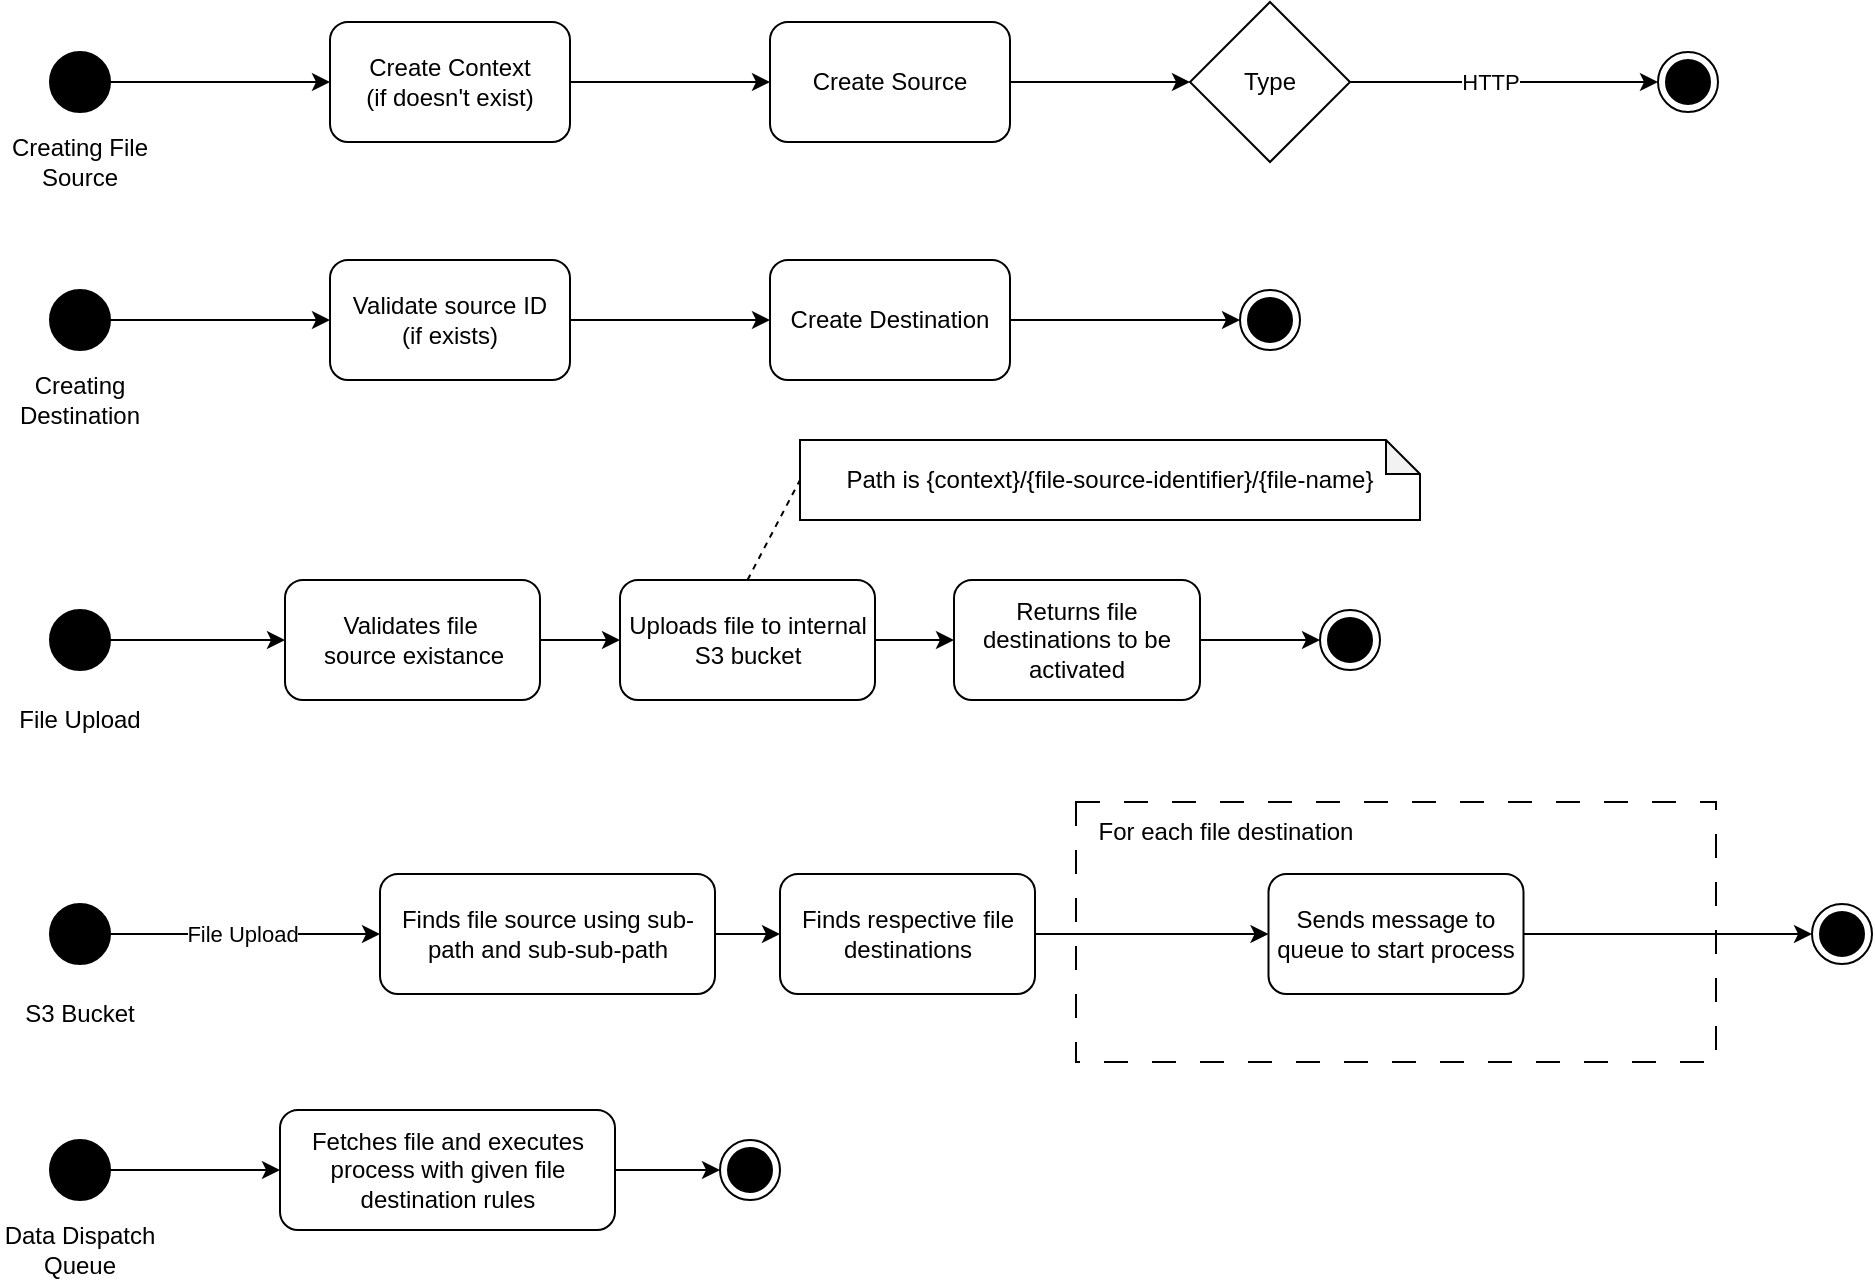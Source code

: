 <mxfile version="24.0.4" type="device">
  <diagram name="Page-1" id="Rv2aFheENejMZHzS5Uh_">
    <mxGraphModel dx="1616" dy="986" grid="1" gridSize="10" guides="1" tooltips="1" connect="1" arrows="1" fold="1" page="1" pageScale="1" pageWidth="1200" pageHeight="1920" math="0" shadow="0">
      <root>
        <mxCell id="0" />
        <mxCell id="1" parent="0" />
        <mxCell id="VkW6b-gVFQfEakxSfKHw-3" value="" style="ellipse;html=1;shape=endState;fillColor=strokeColor;" parent="1" vertex="1">
          <mxGeometry x="889" y="70" width="30" height="30" as="geometry" />
        </mxCell>
        <mxCell id="VkW6b-gVFQfEakxSfKHw-6" value="Type" style="rhombus;whiteSpace=wrap;html=1;" parent="1" vertex="1">
          <mxGeometry x="655" y="45" width="80" height="80" as="geometry" />
        </mxCell>
        <mxCell id="VkW6b-gVFQfEakxSfKHw-7" value="Create Context&lt;br&gt;(if doesn&#39;t exist)" style="rounded=1;whiteSpace=wrap;html=1;" parent="1" vertex="1">
          <mxGeometry x="225" y="55" width="120" height="60" as="geometry" />
        </mxCell>
        <mxCell id="VkW6b-gVFQfEakxSfKHw-8" value="Create Source" style="rounded=1;whiteSpace=wrap;html=1;" parent="1" vertex="1">
          <mxGeometry x="445" y="55" width="120" height="60" as="geometry" />
        </mxCell>
        <mxCell id="VkW6b-gVFQfEakxSfKHw-10" value="" style="endArrow=classic;html=1;rounded=0;exitX=1;exitY=0.5;exitDx=0;exitDy=0;entryX=0;entryY=0.5;entryDx=0;entryDy=0;" parent="1" source="VkW6b-gVFQfEakxSfKHw-6" target="VkW6b-gVFQfEakxSfKHw-3" edge="1">
          <mxGeometry width="50" height="50" relative="1" as="geometry">
            <mxPoint x="775" y="90" as="sourcePoint" />
            <mxPoint x="915" y="210" as="targetPoint" />
          </mxGeometry>
        </mxCell>
        <mxCell id="VkW6b-gVFQfEakxSfKHw-11" value="HTTP" style="edgeLabel;html=1;align=center;verticalAlign=middle;resizable=0;points=[];" parent="VkW6b-gVFQfEakxSfKHw-10" vertex="1" connectable="0">
          <mxGeometry x="-0.565" y="-4" relative="1" as="geometry">
            <mxPoint x="36" y="-4" as="offset" />
          </mxGeometry>
        </mxCell>
        <mxCell id="VkW6b-gVFQfEakxSfKHw-12" value="" style="endArrow=classic;html=1;rounded=0;entryX=0;entryY=0.5;entryDx=0;entryDy=0;exitX=1;exitY=0.5;exitDx=0;exitDy=0;" parent="1" source="VkW6b-gVFQfEakxSfKHw-2" target="VkW6b-gVFQfEakxSfKHw-7" edge="1">
          <mxGeometry width="50" height="50" relative="1" as="geometry">
            <mxPoint x="185" y="240" as="sourcePoint" />
            <mxPoint x="235" y="190" as="targetPoint" />
          </mxGeometry>
        </mxCell>
        <mxCell id="VkW6b-gVFQfEakxSfKHw-13" value="" style="endArrow=classic;html=1;rounded=0;entryX=0;entryY=0.5;entryDx=0;entryDy=0;exitX=1;exitY=0.5;exitDx=0;exitDy=0;" parent="1" source="VkW6b-gVFQfEakxSfKHw-7" target="VkW6b-gVFQfEakxSfKHw-8" edge="1">
          <mxGeometry width="50" height="50" relative="1" as="geometry">
            <mxPoint x="405" y="200" as="sourcePoint" />
            <mxPoint x="515" y="200" as="targetPoint" />
          </mxGeometry>
        </mxCell>
        <mxCell id="VkW6b-gVFQfEakxSfKHw-14" value="" style="endArrow=classic;html=1;rounded=0;entryX=0;entryY=0.5;entryDx=0;entryDy=0;exitX=1;exitY=0.5;exitDx=0;exitDy=0;" parent="1" source="VkW6b-gVFQfEakxSfKHw-8" target="VkW6b-gVFQfEakxSfKHw-6" edge="1">
          <mxGeometry width="50" height="50" relative="1" as="geometry">
            <mxPoint x="535" y="190" as="sourcePoint" />
            <mxPoint x="635" y="190" as="targetPoint" />
          </mxGeometry>
        </mxCell>
        <mxCell id="WHa7WncdGfwafQWbongh-2" value="" style="group" parent="1" vertex="1" connectable="0">
          <mxGeometry x="60" y="70" width="80" height="70" as="geometry" />
        </mxCell>
        <mxCell id="VkW6b-gVFQfEakxSfKHw-2" value="" style="ellipse;fillColor=strokeColor;html=1;" parent="WHa7WncdGfwafQWbongh-2" vertex="1">
          <mxGeometry x="25" width="30" height="30" as="geometry" />
        </mxCell>
        <mxCell id="WHa7WncdGfwafQWbongh-1" value="Creating File Source" style="text;html=1;strokeColor=none;fillColor=none;align=center;verticalAlign=middle;whiteSpace=wrap;rounded=0;" parent="WHa7WncdGfwafQWbongh-2" vertex="1">
          <mxGeometry y="40" width="80" height="30" as="geometry" />
        </mxCell>
        <mxCell id="WHa7WncdGfwafQWbongh-3" value="" style="ellipse;html=1;shape=endState;fillColor=strokeColor;" parent="1" vertex="1">
          <mxGeometry x="680" y="189" width="30" height="30" as="geometry" />
        </mxCell>
        <mxCell id="WHa7WncdGfwafQWbongh-5" value="Validate source ID&lt;br&gt;(if exists)" style="rounded=1;whiteSpace=wrap;html=1;" parent="1" vertex="1">
          <mxGeometry x="225" y="174" width="120" height="60" as="geometry" />
        </mxCell>
        <mxCell id="WHa7WncdGfwafQWbongh-6" value="Create Destination" style="rounded=1;whiteSpace=wrap;html=1;" parent="1" vertex="1">
          <mxGeometry x="445" y="174" width="120" height="60" as="geometry" />
        </mxCell>
        <mxCell id="WHa7WncdGfwafQWbongh-9" value="" style="endArrow=classic;html=1;rounded=0;entryX=0;entryY=0.5;entryDx=0;entryDy=0;exitX=1;exitY=0.5;exitDx=0;exitDy=0;" parent="1" source="WHa7WncdGfwafQWbongh-13" target="WHa7WncdGfwafQWbongh-5" edge="1">
          <mxGeometry width="50" height="50" relative="1" as="geometry">
            <mxPoint x="185" y="359" as="sourcePoint" />
            <mxPoint x="235" y="309" as="targetPoint" />
          </mxGeometry>
        </mxCell>
        <mxCell id="WHa7WncdGfwafQWbongh-10" value="" style="endArrow=classic;html=1;rounded=0;entryX=0;entryY=0.5;entryDx=0;entryDy=0;exitX=1;exitY=0.5;exitDx=0;exitDy=0;" parent="1" source="WHa7WncdGfwafQWbongh-5" target="WHa7WncdGfwafQWbongh-6" edge="1">
          <mxGeometry width="50" height="50" relative="1" as="geometry">
            <mxPoint x="405" y="319" as="sourcePoint" />
            <mxPoint x="515" y="319" as="targetPoint" />
          </mxGeometry>
        </mxCell>
        <mxCell id="WHa7WncdGfwafQWbongh-11" value="" style="endArrow=classic;html=1;rounded=0;entryX=0;entryY=0.5;entryDx=0;entryDy=0;exitX=1;exitY=0.5;exitDx=0;exitDy=0;" parent="1" source="WHa7WncdGfwafQWbongh-6" target="WHa7WncdGfwafQWbongh-3" edge="1">
          <mxGeometry width="50" height="50" relative="1" as="geometry">
            <mxPoint x="535" y="309" as="sourcePoint" />
            <mxPoint x="655.0" y="204" as="targetPoint" />
          </mxGeometry>
        </mxCell>
        <mxCell id="WHa7WncdGfwafQWbongh-12" value="" style="group" parent="1" vertex="1" connectable="0">
          <mxGeometry x="60" y="189" width="80" height="70" as="geometry" />
        </mxCell>
        <mxCell id="WHa7WncdGfwafQWbongh-13" value="" style="ellipse;fillColor=strokeColor;html=1;" parent="WHa7WncdGfwafQWbongh-12" vertex="1">
          <mxGeometry x="25" width="30" height="30" as="geometry" />
        </mxCell>
        <mxCell id="WHa7WncdGfwafQWbongh-14" value="Creating Destination" style="text;html=1;strokeColor=none;fillColor=none;align=center;verticalAlign=middle;whiteSpace=wrap;rounded=0;" parent="WHa7WncdGfwafQWbongh-12" vertex="1">
          <mxGeometry y="40" width="80" height="30" as="geometry" />
        </mxCell>
        <mxCell id="WHa7WncdGfwafQWbongh-15" value="" style="ellipse;html=1;shape=endState;fillColor=strokeColor;" parent="1" vertex="1">
          <mxGeometry x="720" y="349" width="30" height="30" as="geometry" />
        </mxCell>
        <mxCell id="WHa7WncdGfwafQWbongh-17" value="Validates file&amp;nbsp;&lt;div&gt;source existance&lt;/div&gt;" style="rounded=1;whiteSpace=wrap;html=1;" parent="1" vertex="1">
          <mxGeometry x="202.5" y="334" width="127.5" height="60" as="geometry" />
        </mxCell>
        <mxCell id="WHa7WncdGfwafQWbongh-18" value="" style="endArrow=classic;html=1;rounded=0;entryX=0;entryY=0.5;entryDx=0;entryDy=0;exitX=1;exitY=0.5;exitDx=0;exitDy=0;" parent="1" source="WHa7WncdGfwafQWbongh-22" target="WHa7WncdGfwafQWbongh-17" edge="1">
          <mxGeometry width="50" height="50" relative="1" as="geometry">
            <mxPoint x="185" y="519" as="sourcePoint" />
            <mxPoint x="225" y="364" as="targetPoint" />
          </mxGeometry>
        </mxCell>
        <mxCell id="WHa7WncdGfwafQWbongh-21" value="" style="group" parent="1" vertex="1" connectable="0">
          <mxGeometry x="60" y="349" width="80" height="70" as="geometry" />
        </mxCell>
        <mxCell id="WHa7WncdGfwafQWbongh-22" value="" style="ellipse;fillColor=strokeColor;html=1;" parent="WHa7WncdGfwafQWbongh-21" vertex="1">
          <mxGeometry x="25" width="30" height="30" as="geometry" />
        </mxCell>
        <mxCell id="WHa7WncdGfwafQWbongh-23" value="File Upload" style="text;html=1;strokeColor=none;fillColor=none;align=center;verticalAlign=middle;whiteSpace=wrap;rounded=0;" parent="WHa7WncdGfwafQWbongh-21" vertex="1">
          <mxGeometry y="40" width="80" height="30" as="geometry" />
        </mxCell>
        <mxCell id="WHa7WncdGfwafQWbongh-24" value="" style="rounded=0;whiteSpace=wrap;html=1;fillColor=none;dashed=1;dashPattern=12 12;" parent="1" vertex="1">
          <mxGeometry x="598" y="445" width="320" height="130" as="geometry" />
        </mxCell>
        <mxCell id="JYVV27bWIfMLOFvpgtyo-1" value="Path is {context}/{file-source-identifier}/{file-name}" style="shape=note;whiteSpace=wrap;html=1;backgroundOutline=1;darkOpacity=0.05;size=17;" parent="1" vertex="1">
          <mxGeometry x="460" y="264" width="310" height="40" as="geometry" />
        </mxCell>
        <mxCell id="0xfMa5eOn6DIGM2Sch65-2" style="edgeStyle=orthogonalEdgeStyle;rounded=0;orthogonalLoop=1;jettySize=auto;html=1;entryX=0;entryY=0.5;entryDx=0;entryDy=0;" edge="1" parent="1" source="0xfMa5eOn6DIGM2Sch65-1" target="WHa7WncdGfwafQWbongh-15">
          <mxGeometry relative="1" as="geometry" />
        </mxCell>
        <mxCell id="0xfMa5eOn6DIGM2Sch65-1" value="Returns file destinations to be activated" style="rounded=1;whiteSpace=wrap;html=1;" vertex="1" parent="1">
          <mxGeometry x="537" y="334" width="123" height="60" as="geometry" />
        </mxCell>
        <mxCell id="0xfMa5eOn6DIGM2Sch65-3" value="Uploads file to internal S3 bucket" style="rounded=1;whiteSpace=wrap;html=1;" vertex="1" parent="1">
          <mxGeometry x="370" y="334" width="127.5" height="60" as="geometry" />
        </mxCell>
        <mxCell id="0xfMa5eOn6DIGM2Sch65-4" value="" style="endArrow=classic;html=1;rounded=0;entryX=0;entryY=0.5;entryDx=0;entryDy=0;exitX=1;exitY=0.5;exitDx=0;exitDy=0;" edge="1" parent="1" source="WHa7WncdGfwafQWbongh-17" target="0xfMa5eOn6DIGM2Sch65-3">
          <mxGeometry width="50" height="50" relative="1" as="geometry">
            <mxPoint x="357" y="419" as="sourcePoint" />
            <mxPoint x="445" y="419" as="targetPoint" />
          </mxGeometry>
        </mxCell>
        <mxCell id="0xfMa5eOn6DIGM2Sch65-5" value="" style="endArrow=classic;html=1;rounded=0;entryX=0;entryY=0.5;entryDx=0;entryDy=0;exitX=1;exitY=0.5;exitDx=0;exitDy=0;" edge="1" parent="1" source="0xfMa5eOn6DIGM2Sch65-3" target="0xfMa5eOn6DIGM2Sch65-1">
          <mxGeometry width="50" height="50" relative="1" as="geometry">
            <mxPoint x="497.5" y="393.17" as="sourcePoint" />
            <mxPoint x="587.5" y="393.17" as="targetPoint" />
          </mxGeometry>
        </mxCell>
        <mxCell id="0xfMa5eOn6DIGM2Sch65-6" value="" style="group" vertex="1" connectable="0" parent="1">
          <mxGeometry x="60" y="496" width="80" height="70" as="geometry" />
        </mxCell>
        <mxCell id="0xfMa5eOn6DIGM2Sch65-7" value="" style="ellipse;fillColor=strokeColor;html=1;" vertex="1" parent="0xfMa5eOn6DIGM2Sch65-6">
          <mxGeometry x="25" width="30" height="30" as="geometry" />
        </mxCell>
        <mxCell id="0xfMa5eOn6DIGM2Sch65-8" value="S3 Bucket" style="text;html=1;strokeColor=none;fillColor=none;align=center;verticalAlign=middle;whiteSpace=wrap;rounded=0;" vertex="1" parent="0xfMa5eOn6DIGM2Sch65-6">
          <mxGeometry y="40" width="80" height="30" as="geometry" />
        </mxCell>
        <mxCell id="0xfMa5eOn6DIGM2Sch65-9" value="" style="endArrow=classic;html=1;rounded=0;exitX=1;exitY=0.5;exitDx=0;exitDy=0;entryX=0;entryY=0.5;entryDx=0;entryDy=0;" edge="1" parent="1" source="0xfMa5eOn6DIGM2Sch65-7" target="0xfMa5eOn6DIGM2Sch65-10">
          <mxGeometry width="50" height="50" relative="1" as="geometry">
            <mxPoint x="180" y="506" as="sourcePoint" />
            <mxPoint x="190" y="516" as="targetPoint" />
          </mxGeometry>
        </mxCell>
        <mxCell id="0xfMa5eOn6DIGM2Sch65-26" value="File Upload" style="edgeLabel;html=1;align=center;verticalAlign=middle;resizable=0;points=[];" vertex="1" connectable="0" parent="0xfMa5eOn6DIGM2Sch65-9">
          <mxGeometry x="-0.181" y="-2" relative="1" as="geometry">
            <mxPoint x="10" y="-2" as="offset" />
          </mxGeometry>
        </mxCell>
        <mxCell id="0xfMa5eOn6DIGM2Sch65-10" value="Finds file source using sub-path and sub-sub-path" style="rounded=1;whiteSpace=wrap;html=1;" vertex="1" parent="1">
          <mxGeometry x="250" y="481" width="167.5" height="60" as="geometry" />
        </mxCell>
        <mxCell id="0xfMa5eOn6DIGM2Sch65-11" value="" style="endArrow=none;dashed=1;html=1;rounded=0;exitX=0.5;exitY=0;exitDx=0;exitDy=0;entryX=0;entryY=0.5;entryDx=0;entryDy=0;entryPerimeter=0;" edge="1" parent="1" source="0xfMa5eOn6DIGM2Sch65-3" target="JYVV27bWIfMLOFvpgtyo-1">
          <mxGeometry width="50" height="50" relative="1" as="geometry">
            <mxPoint x="460" y="324" as="sourcePoint" />
            <mxPoint x="510" y="274" as="targetPoint" />
          </mxGeometry>
        </mxCell>
        <mxCell id="0xfMa5eOn6DIGM2Sch65-12" value="" style="endArrow=classic;html=1;rounded=0;exitX=1;exitY=0.5;exitDx=0;exitDy=0;entryX=0;entryY=0.5;entryDx=0;entryDy=0;" edge="1" parent="1" source="0xfMa5eOn6DIGM2Sch65-10" target="0xfMa5eOn6DIGM2Sch65-13">
          <mxGeometry width="50" height="50" relative="1" as="geometry">
            <mxPoint x="330" y="626" as="sourcePoint" />
            <mxPoint x="418" y="626" as="targetPoint" />
          </mxGeometry>
        </mxCell>
        <mxCell id="0xfMa5eOn6DIGM2Sch65-17" style="edgeStyle=orthogonalEdgeStyle;rounded=0;orthogonalLoop=1;jettySize=auto;html=1;entryX=0;entryY=0.5;entryDx=0;entryDy=0;" edge="1" parent="1" source="0xfMa5eOn6DIGM2Sch65-13" target="0xfMa5eOn6DIGM2Sch65-15">
          <mxGeometry relative="1" as="geometry" />
        </mxCell>
        <mxCell id="0xfMa5eOn6DIGM2Sch65-13" value="Finds respective file destinations" style="rounded=1;whiteSpace=wrap;html=1;" vertex="1" parent="1">
          <mxGeometry x="450" y="481" width="127.5" height="60" as="geometry" />
        </mxCell>
        <mxCell id="0xfMa5eOn6DIGM2Sch65-14" value="For each file destination" style="text;html=1;align=center;verticalAlign=middle;whiteSpace=wrap;rounded=0;" vertex="1" parent="1">
          <mxGeometry x="598" y="445" width="150" height="30" as="geometry" />
        </mxCell>
        <mxCell id="0xfMa5eOn6DIGM2Sch65-15" value="Sends message to queue to start process" style="rounded=1;whiteSpace=wrap;html=1;" vertex="1" parent="1">
          <mxGeometry x="694.25" y="481" width="127.5" height="60" as="geometry" />
        </mxCell>
        <mxCell id="0xfMa5eOn6DIGM2Sch65-16" value="" style="ellipse;html=1;shape=endState;fillColor=strokeColor;" vertex="1" parent="1">
          <mxGeometry x="966" y="496" width="30" height="30" as="geometry" />
        </mxCell>
        <mxCell id="0xfMa5eOn6DIGM2Sch65-18" value="" style="endArrow=classic;html=1;rounded=0;entryX=0;entryY=0.5;entryDx=0;entryDy=0;exitX=1;exitY=0.5;exitDx=0;exitDy=0;" edge="1" parent="1" source="0xfMa5eOn6DIGM2Sch65-15" target="0xfMa5eOn6DIGM2Sch65-16">
          <mxGeometry width="50" height="50" relative="1" as="geometry">
            <mxPoint x="990" y="346" as="sourcePoint" />
            <mxPoint x="1100" y="346" as="targetPoint" />
          </mxGeometry>
        </mxCell>
        <mxCell id="0xfMa5eOn6DIGM2Sch65-23" value="" style="group" vertex="1" connectable="0" parent="1">
          <mxGeometry x="60" y="614" width="80" height="70" as="geometry" />
        </mxCell>
        <mxCell id="0xfMa5eOn6DIGM2Sch65-24" value="" style="ellipse;fillColor=strokeColor;html=1;" vertex="1" parent="0xfMa5eOn6DIGM2Sch65-23">
          <mxGeometry x="25" width="30" height="30" as="geometry" />
        </mxCell>
        <mxCell id="0xfMa5eOn6DIGM2Sch65-25" value="Data Dispatch Queue" style="text;html=1;strokeColor=none;fillColor=none;align=center;verticalAlign=middle;whiteSpace=wrap;rounded=0;" vertex="1" parent="0xfMa5eOn6DIGM2Sch65-23">
          <mxGeometry y="40" width="80" height="30" as="geometry" />
        </mxCell>
        <mxCell id="0xfMa5eOn6DIGM2Sch65-30" style="edgeStyle=orthogonalEdgeStyle;rounded=0;orthogonalLoop=1;jettySize=auto;html=1;entryX=0;entryY=0.5;entryDx=0;entryDy=0;" edge="1" parent="1" source="0xfMa5eOn6DIGM2Sch65-27" target="0xfMa5eOn6DIGM2Sch65-28">
          <mxGeometry relative="1" as="geometry" />
        </mxCell>
        <mxCell id="0xfMa5eOn6DIGM2Sch65-27" value="Fetches file and executes process with given file destination rules" style="rounded=1;whiteSpace=wrap;html=1;" vertex="1" parent="1">
          <mxGeometry x="200" y="599" width="167.5" height="60" as="geometry" />
        </mxCell>
        <mxCell id="0xfMa5eOn6DIGM2Sch65-28" value="" style="ellipse;html=1;shape=endState;fillColor=strokeColor;" vertex="1" parent="1">
          <mxGeometry x="420" y="614" width="30" height="30" as="geometry" />
        </mxCell>
        <mxCell id="0xfMa5eOn6DIGM2Sch65-29" value="" style="endArrow=classic;html=1;rounded=0;entryX=0;entryY=0.5;entryDx=0;entryDy=0;exitX=1;exitY=0.5;exitDx=0;exitDy=0;" edge="1" parent="1" source="0xfMa5eOn6DIGM2Sch65-24" target="0xfMa5eOn6DIGM2Sch65-27">
          <mxGeometry width="50" height="50" relative="1" as="geometry">
            <mxPoint x="222.25" y="784" as="sourcePoint" />
            <mxPoint x="310.25" y="784" as="targetPoint" />
          </mxGeometry>
        </mxCell>
      </root>
    </mxGraphModel>
  </diagram>
</mxfile>
